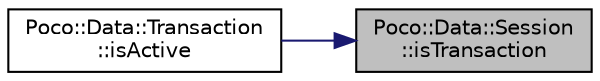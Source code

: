 digraph "Poco::Data::Session::isTransaction"
{
 // LATEX_PDF_SIZE
  edge [fontname="Helvetica",fontsize="10",labelfontname="Helvetica",labelfontsize="10"];
  node [fontname="Helvetica",fontsize="10",shape=record];
  rankdir="RL";
  Node1 [label="Poco::Data::Session\l::isTransaction",height=0.2,width=0.4,color="black", fillcolor="grey75", style="filled", fontcolor="black",tooltip="Returns true if session has transaction capabilities."];
  Node1 -> Node2 [dir="back",color="midnightblue",fontsize="10",style="solid",fontname="Helvetica"];
  Node2 [label="Poco::Data::Transaction\l::isActive",height=0.2,width=0.4,color="black", fillcolor="white", style="filled",URL="$classPoco_1_1Data_1_1Transaction.html#afb70de0fa346ced4fcaa645f9593b570",tooltip="Rolls back the current transaction."];
}
